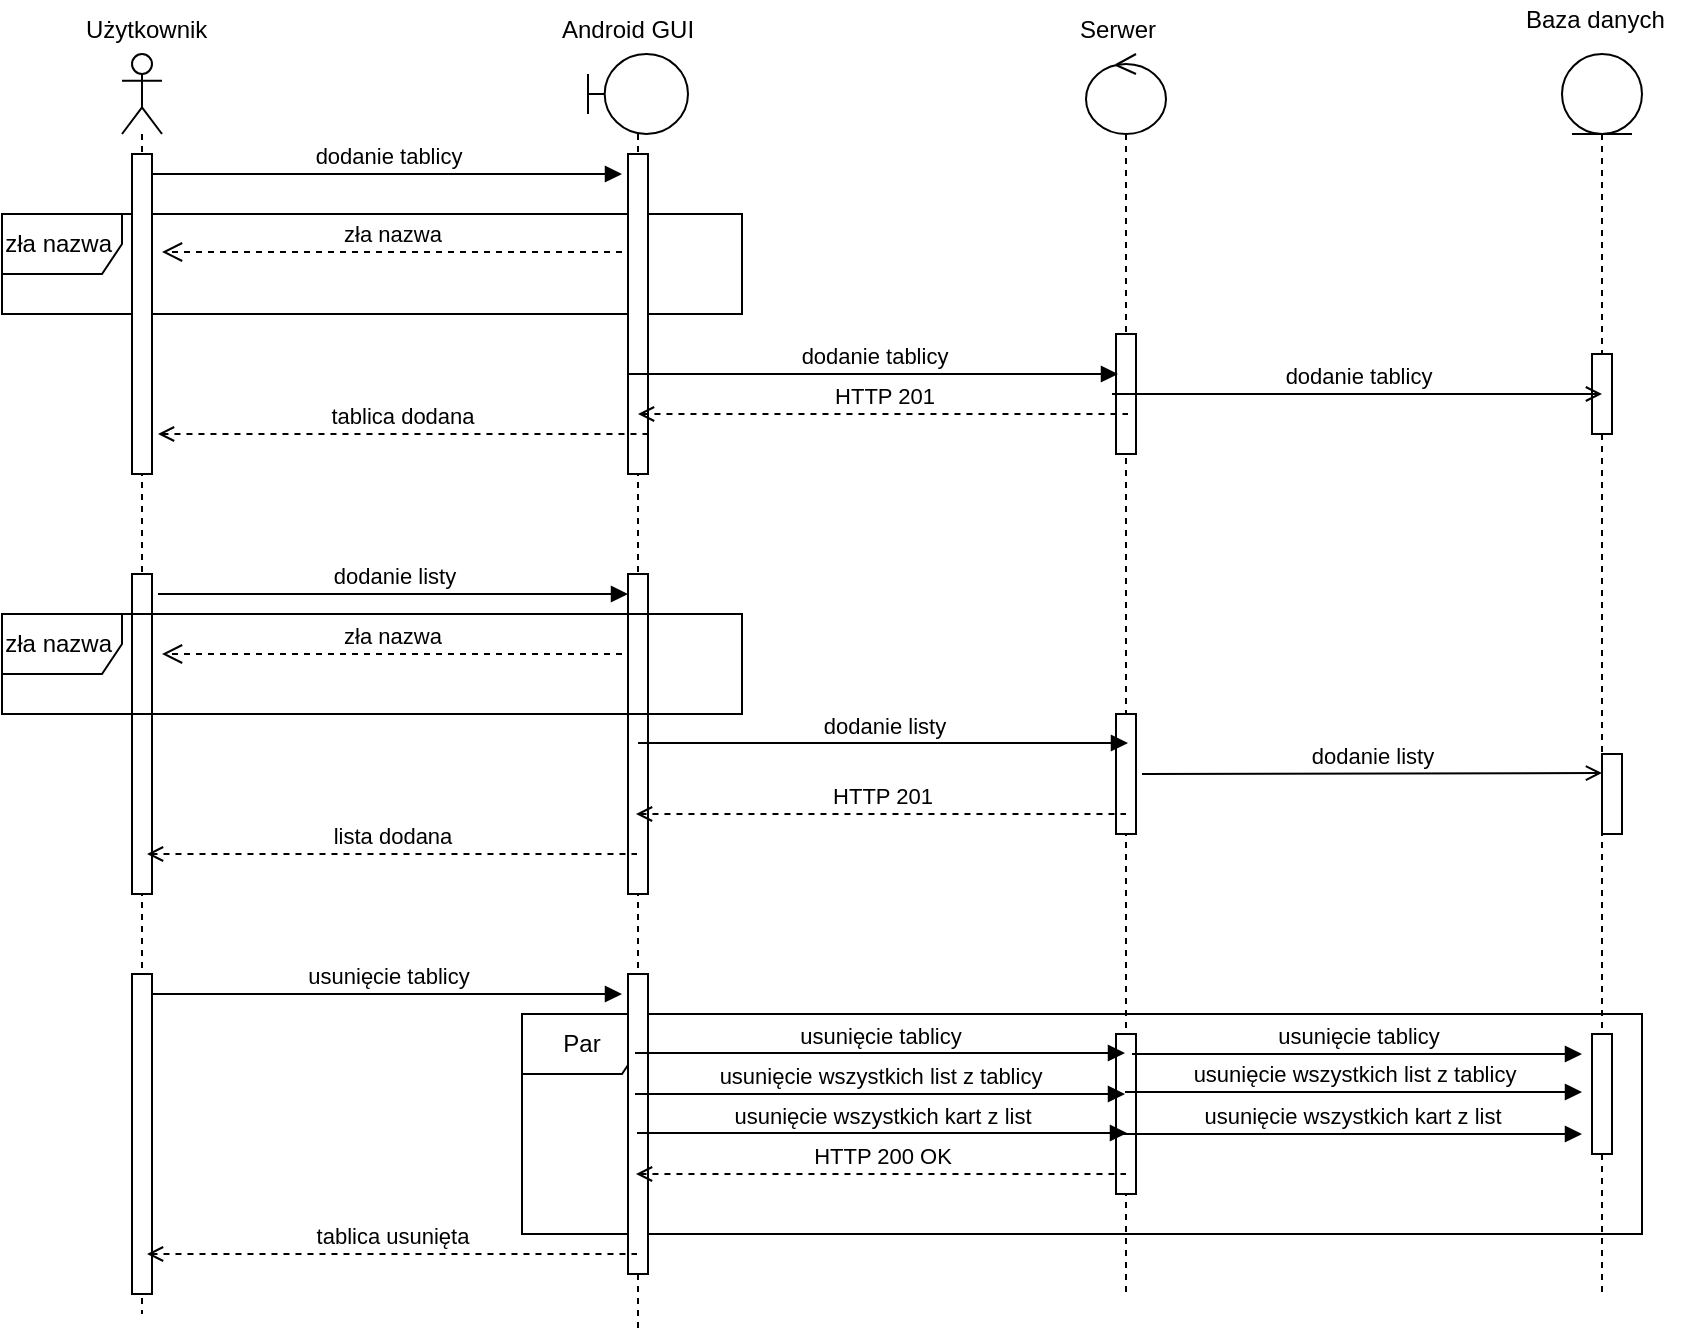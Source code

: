 <mxfile version="10.7.7" type="device"><diagram id="uK8FgmAS4_Y8Bjw2qWZ1" name="Page-1"><mxGraphModel dx="2221" dy="715" grid="1" gridSize="10" guides="1" tooltips="1" connect="1" arrows="1" fold="1" page="1" pageScale="1" pageWidth="827" pageHeight="1169" math="0" shadow="0"><root><mxCell id="0"/><mxCell id="1" parent="0"/><mxCell id="3Lx2FXfXGfdFHKj3tZsL-47" value="Par" style="shape=umlFrame;whiteSpace=wrap;html=1;" vertex="1" parent="1"><mxGeometry x="240" y="520" width="560" height="110" as="geometry"/></mxCell><mxCell id="3Lx2FXfXGfdFHKj3tZsL-23" value="zła nazwa&amp;nbsp;" style="shape=umlFrame;whiteSpace=wrap;html=1;" vertex="1" parent="1"><mxGeometry x="-20" y="120" width="370" height="50" as="geometry"/></mxCell><mxCell id="3Lx2FXfXGfdFHKj3tZsL-2" value="" style="shape=umlLifeline;participant=umlActor;perimeter=lifelinePerimeter;whiteSpace=wrap;html=1;container=1;collapsible=0;recursiveResize=0;verticalAlign=top;spacingTop=36;labelBackgroundColor=#ffffff;outlineConnect=0;" vertex="1" parent="1"><mxGeometry x="40" y="40" width="20" height="630" as="geometry"/></mxCell><mxCell id="3Lx2FXfXGfdFHKj3tZsL-11" value="" style="html=1;points=[];perimeter=orthogonalPerimeter;" vertex="1" parent="3Lx2FXfXGfdFHKj3tZsL-2"><mxGeometry x="5" y="50" width="10" height="160" as="geometry"/></mxCell><mxCell id="3Lx2FXfXGfdFHKj3tZsL-30" value="" style="html=1;points=[];perimeter=orthogonalPerimeter;" vertex="1" parent="3Lx2FXfXGfdFHKj3tZsL-2"><mxGeometry x="5" y="260" width="10" height="160" as="geometry"/></mxCell><mxCell id="3Lx2FXfXGfdFHKj3tZsL-41" value="" style="html=1;points=[];perimeter=orthogonalPerimeter;" vertex="1" parent="3Lx2FXfXGfdFHKj3tZsL-2"><mxGeometry x="5" y="460" width="10" height="160" as="geometry"/></mxCell><mxCell id="3Lx2FXfXGfdFHKj3tZsL-4" value="" style="shape=umlLifeline;participant=umlControl;perimeter=lifelinePerimeter;whiteSpace=wrap;html=1;container=1;collapsible=0;recursiveResize=0;verticalAlign=top;spacingTop=36;labelBackgroundColor=#ffffff;outlineConnect=0;" vertex="1" parent="1"><mxGeometry x="522" y="40" width="40" height="620" as="geometry"/></mxCell><mxCell id="3Lx2FXfXGfdFHKj3tZsL-15" value="" style="html=1;points=[];perimeter=orthogonalPerimeter;" vertex="1" parent="3Lx2FXfXGfdFHKj3tZsL-4"><mxGeometry x="15" y="140" width="10" height="60" as="geometry"/></mxCell><mxCell id="3Lx2FXfXGfdFHKj3tZsL-33" value="" style="html=1;points=[];perimeter=orthogonalPerimeter;" vertex="1" parent="3Lx2FXfXGfdFHKj3tZsL-4"><mxGeometry x="15" y="330" width="10" height="60" as="geometry"/></mxCell><mxCell id="3Lx2FXfXGfdFHKj3tZsL-43" value="" style="html=1;points=[];perimeter=orthogonalPerimeter;" vertex="1" parent="3Lx2FXfXGfdFHKj3tZsL-4"><mxGeometry x="15" y="490" width="10" height="80" as="geometry"/></mxCell><mxCell id="3Lx2FXfXGfdFHKj3tZsL-5" value="" style="shape=umlLifeline;participant=umlBoundary;perimeter=lifelinePerimeter;whiteSpace=wrap;html=1;container=1;collapsible=0;recursiveResize=0;verticalAlign=top;spacingTop=36;labelBackgroundColor=#ffffff;outlineConnect=0;" vertex="1" parent="1"><mxGeometry x="273" y="40" width="50" height="640" as="geometry"/></mxCell><mxCell id="3Lx2FXfXGfdFHKj3tZsL-14" value="" style="html=1;points=[];perimeter=orthogonalPerimeter;" vertex="1" parent="3Lx2FXfXGfdFHKj3tZsL-5"><mxGeometry x="20" y="50" width="10" height="160" as="geometry"/></mxCell><mxCell id="3Lx2FXfXGfdFHKj3tZsL-32" value="" style="html=1;points=[];perimeter=orthogonalPerimeter;" vertex="1" parent="3Lx2FXfXGfdFHKj3tZsL-5"><mxGeometry x="20" y="260" width="10" height="160" as="geometry"/></mxCell><mxCell id="3Lx2FXfXGfdFHKj3tZsL-42" value="" style="html=1;points=[];perimeter=orthogonalPerimeter;" vertex="1" parent="3Lx2FXfXGfdFHKj3tZsL-5"><mxGeometry x="20" y="460" width="10" height="150" as="geometry"/></mxCell><mxCell id="3Lx2FXfXGfdFHKj3tZsL-6" value="" style="shape=umlLifeline;participant=umlEntity;perimeter=lifelinePerimeter;whiteSpace=wrap;html=1;container=1;collapsible=0;recursiveResize=0;verticalAlign=top;spacingTop=36;labelBackgroundColor=#ffffff;outlineConnect=0;" vertex="1" parent="1"><mxGeometry x="760" y="40" width="40" height="620" as="geometry"/></mxCell><mxCell id="3Lx2FXfXGfdFHKj3tZsL-16" value="" style="html=1;points=[];perimeter=orthogonalPerimeter;" vertex="1" parent="3Lx2FXfXGfdFHKj3tZsL-6"><mxGeometry x="15" y="150" width="10" height="40" as="geometry"/></mxCell><mxCell id="3Lx2FXfXGfdFHKj3tZsL-34" value="" style="html=1;points=[];perimeter=orthogonalPerimeter;" vertex="1" parent="3Lx2FXfXGfdFHKj3tZsL-6"><mxGeometry x="20" y="350" width="10" height="40" as="geometry"/></mxCell><mxCell id="3Lx2FXfXGfdFHKj3tZsL-44" value="" style="html=1;points=[];perimeter=orthogonalPerimeter;" vertex="1" parent="3Lx2FXfXGfdFHKj3tZsL-6"><mxGeometry x="15" y="490" width="10" height="60" as="geometry"/></mxCell><mxCell id="3Lx2FXfXGfdFHKj3tZsL-7" value="Użytkownik" style="text;html=1;resizable=0;points=[];autosize=1;align=left;verticalAlign=top;spacingTop=-4;" vertex="1" parent="1"><mxGeometry x="20" y="18" width="80" height="20" as="geometry"/></mxCell><mxCell id="3Lx2FXfXGfdFHKj3tZsL-8" value="Android GUI&lt;br&gt;&lt;br&gt;" style="text;html=1;resizable=0;points=[];autosize=1;align=left;verticalAlign=top;spacingTop=-4;" vertex="1" parent="1"><mxGeometry x="257.5" y="18" width="80" height="30" as="geometry"/></mxCell><mxCell id="3Lx2FXfXGfdFHKj3tZsL-9" value="Serwer&lt;br&gt;" style="text;html=1;resizable=0;points=[];autosize=1;align=left;verticalAlign=top;spacingTop=-4;" vertex="1" parent="1"><mxGeometry x="516.5" y="18" width="50" height="20" as="geometry"/></mxCell><mxCell id="3Lx2FXfXGfdFHKj3tZsL-10" value="Baza danych&lt;br&gt;&lt;br&gt;" style="text;html=1;resizable=0;points=[];autosize=1;align=left;verticalAlign=top;spacingTop=-4;" vertex="1" parent="1"><mxGeometry x="740" y="13" width="80" height="30" as="geometry"/></mxCell><mxCell id="3Lx2FXfXGfdFHKj3tZsL-17" value="dodanie tablicy" style="html=1;verticalAlign=bottom;endArrow=block;" edge="1" parent="1"><mxGeometry width="80" relative="1" as="geometry"><mxPoint x="55" y="100" as="sourcePoint"/><mxPoint x="290" y="100" as="targetPoint"/></mxGeometry></mxCell><mxCell id="3Lx2FXfXGfdFHKj3tZsL-21" value="zła nazwa" style="html=1;verticalAlign=bottom;endArrow=open;dashed=1;endSize=8;" edge="1" parent="1"><mxGeometry relative="1" as="geometry"><mxPoint x="290" y="139" as="sourcePoint"/><mxPoint x="60" y="139" as="targetPoint"/></mxGeometry></mxCell><mxCell id="3Lx2FXfXGfdFHKj3tZsL-24" value="dodanie tablicy" style="html=1;verticalAlign=bottom;endArrow=block;entryX=0.7;entryY=0.018;entryDx=0;entryDy=0;entryPerimeter=0;" edge="1" parent="1"><mxGeometry width="80" relative="1" as="geometry"><mxPoint x="293" y="200" as="sourcePoint"/><mxPoint x="538" y="200" as="targetPoint"/></mxGeometry></mxCell><mxCell id="3Lx2FXfXGfdFHKj3tZsL-25" value="dodanie tablicy" style="html=1;verticalAlign=bottom;endArrow=open;entryX=0.7;entryY=0.018;entryDx=0;entryDy=0;entryPerimeter=0;endFill=0;" edge="1" parent="1"><mxGeometry width="80" relative="1" as="geometry"><mxPoint x="535" y="210" as="sourcePoint"/><mxPoint x="780" y="210" as="targetPoint"/></mxGeometry></mxCell><mxCell id="3Lx2FXfXGfdFHKj3tZsL-26" value="HTTP 201" style="html=1;verticalAlign=bottom;endArrow=none;entryX=0.7;entryY=0.018;entryDx=0;entryDy=0;entryPerimeter=0;endFill=0;startArrow=open;startFill=0;dashed=1;" edge="1" parent="1"><mxGeometry width="80" relative="1" as="geometry"><mxPoint x="298" y="220" as="sourcePoint"/><mxPoint x="543" y="220" as="targetPoint"/></mxGeometry></mxCell><mxCell id="3Lx2FXfXGfdFHKj3tZsL-27" value="tablica dodana&lt;br&gt;" style="html=1;verticalAlign=bottom;endArrow=none;entryX=0.7;entryY=0.018;entryDx=0;entryDy=0;entryPerimeter=0;endFill=0;startArrow=open;startFill=0;dashed=1;" edge="1" parent="1"><mxGeometry x="-0.004" width="80" relative="1" as="geometry"><mxPoint x="58" y="230" as="sourcePoint"/><mxPoint x="303" y="230" as="targetPoint"/><mxPoint as="offset"/></mxGeometry></mxCell><mxCell id="3Lx2FXfXGfdFHKj3tZsL-31" value="dodanie listy" style="html=1;verticalAlign=bottom;endArrow=block;" edge="1" parent="1"><mxGeometry width="80" relative="1" as="geometry"><mxPoint x="58" y="310" as="sourcePoint"/><mxPoint x="293" y="310" as="targetPoint"/></mxGeometry></mxCell><mxCell id="3Lx2FXfXGfdFHKj3tZsL-35" value="zła nazwa&amp;nbsp;" style="shape=umlFrame;whiteSpace=wrap;html=1;" vertex="1" parent="1"><mxGeometry x="-20" y="320" width="370" height="50" as="geometry"/></mxCell><mxCell id="3Lx2FXfXGfdFHKj3tZsL-36" value="zła nazwa" style="html=1;verticalAlign=bottom;endArrow=open;dashed=1;endSize=8;" edge="1" parent="1"><mxGeometry relative="1" as="geometry"><mxPoint x="290" y="340" as="sourcePoint"/><mxPoint x="60" y="340" as="targetPoint"/></mxGeometry></mxCell><mxCell id="3Lx2FXfXGfdFHKj3tZsL-37" value="dodanie listy" style="html=1;verticalAlign=bottom;endArrow=block;entryX=0.7;entryY=0.018;entryDx=0;entryDy=0;entryPerimeter=0;" edge="1" parent="1"><mxGeometry width="80" relative="1" as="geometry"><mxPoint x="298" y="384.5" as="sourcePoint"/><mxPoint x="543" y="384.5" as="targetPoint"/></mxGeometry></mxCell><mxCell id="3Lx2FXfXGfdFHKj3tZsL-38" value="dodanie listy" style="html=1;verticalAlign=bottom;endArrow=open;entryX=0.7;entryY=0.018;entryDx=0;entryDy=0;entryPerimeter=0;endFill=0;" edge="1" parent="1"><mxGeometry width="80" relative="1" as="geometry"><mxPoint x="550" y="400" as="sourcePoint"/><mxPoint x="780" y="399.5" as="targetPoint"/></mxGeometry></mxCell><mxCell id="3Lx2FXfXGfdFHKj3tZsL-39" value="HTTP 201" style="html=1;verticalAlign=bottom;endArrow=none;entryX=0.7;entryY=0.018;entryDx=0;entryDy=0;entryPerimeter=0;endFill=0;startArrow=open;startFill=0;dashed=1;" edge="1" parent="1"><mxGeometry width="80" relative="1" as="geometry"><mxPoint x="297" y="420" as="sourcePoint"/><mxPoint x="542" y="420" as="targetPoint"/></mxGeometry></mxCell><mxCell id="3Lx2FXfXGfdFHKj3tZsL-40" value="lista dodana&lt;br&gt;" style="html=1;verticalAlign=bottom;endArrow=none;entryX=0.7;entryY=0.018;entryDx=0;entryDy=0;entryPerimeter=0;endFill=0;startArrow=open;startFill=0;dashed=1;" edge="1" parent="1"><mxGeometry x="-0.004" width="80" relative="1" as="geometry"><mxPoint x="52.5" y="440" as="sourcePoint"/><mxPoint x="297.5" y="440" as="targetPoint"/><mxPoint as="offset"/></mxGeometry></mxCell><mxCell id="3Lx2FXfXGfdFHKj3tZsL-45" value="usunięcie tablicy" style="html=1;verticalAlign=bottom;endArrow=block;" edge="1" parent="1"><mxGeometry width="80" relative="1" as="geometry"><mxPoint x="55" y="510" as="sourcePoint"/><mxPoint x="290" y="510" as="targetPoint"/></mxGeometry></mxCell><mxCell id="3Lx2FXfXGfdFHKj3tZsL-46" value="usunięcie tablicy" style="html=1;verticalAlign=bottom;endArrow=block;entryX=0.7;entryY=0.018;entryDx=0;entryDy=0;entryPerimeter=0;" edge="1" parent="1"><mxGeometry width="80" relative="1" as="geometry"><mxPoint x="296.5" y="539.5" as="sourcePoint"/><mxPoint x="541.5" y="539.5" as="targetPoint"/></mxGeometry></mxCell><mxCell id="3Lx2FXfXGfdFHKj3tZsL-48" value="usunięcie wszystkich list z tablicy&lt;br&gt;" style="html=1;verticalAlign=bottom;endArrow=block;entryX=0.7;entryY=0.018;entryDx=0;entryDy=0;entryPerimeter=0;" edge="1" parent="1"><mxGeometry width="80" relative="1" as="geometry"><mxPoint x="296.5" y="560" as="sourcePoint"/><mxPoint x="541.5" y="560" as="targetPoint"/></mxGeometry></mxCell><mxCell id="3Lx2FXfXGfdFHKj3tZsL-49" value="usunięcie wszystkich kart z list" style="html=1;verticalAlign=bottom;endArrow=block;entryX=0.7;entryY=0.018;entryDx=0;entryDy=0;entryPerimeter=0;" edge="1" parent="1"><mxGeometry width="80" relative="1" as="geometry"><mxPoint x="297.5" y="579.5" as="sourcePoint"/><mxPoint x="542.5" y="579.5" as="targetPoint"/></mxGeometry></mxCell><mxCell id="3Lx2FXfXGfdFHKj3tZsL-50" value="usunięcie tablicy" style="html=1;verticalAlign=bottom;endArrow=block;" edge="1" parent="1"><mxGeometry width="80" relative="1" as="geometry"><mxPoint x="545" y="540" as="sourcePoint"/><mxPoint x="770" y="540" as="targetPoint"/></mxGeometry></mxCell><mxCell id="3Lx2FXfXGfdFHKj3tZsL-51" value="usunięcie wszystkich list z tablicy&lt;br&gt;" style="html=1;verticalAlign=bottom;endArrow=block;" edge="1" parent="1"><mxGeometry width="80" relative="1" as="geometry"><mxPoint x="541.5" y="559" as="sourcePoint"/><mxPoint x="770" y="559" as="targetPoint"/></mxGeometry></mxCell><mxCell id="3Lx2FXfXGfdFHKj3tZsL-52" value="usunięcie wszystkich kart z list" style="html=1;verticalAlign=bottom;endArrow=block;" edge="1" parent="1"><mxGeometry width="80" relative="1" as="geometry"><mxPoint x="540" y="580" as="sourcePoint"/><mxPoint x="770" y="580" as="targetPoint"/></mxGeometry></mxCell><mxCell id="3Lx2FXfXGfdFHKj3tZsL-53" value="HTTP 200 OK" style="html=1;verticalAlign=bottom;endArrow=none;entryX=0.7;entryY=0.018;entryDx=0;entryDy=0;entryPerimeter=0;endFill=0;startArrow=open;startFill=0;dashed=1;" edge="1" parent="1"><mxGeometry width="80" relative="1" as="geometry"><mxPoint x="297" y="600" as="sourcePoint"/><mxPoint x="542" y="600" as="targetPoint"/></mxGeometry></mxCell><mxCell id="3Lx2FXfXGfdFHKj3tZsL-54" value="tablica usunięta&lt;br&gt;" style="html=1;verticalAlign=bottom;endArrow=none;entryX=0.7;entryY=0.018;entryDx=0;entryDy=0;entryPerimeter=0;endFill=0;startArrow=open;startFill=0;dashed=1;" edge="1" parent="1"><mxGeometry x="-0.004" width="80" relative="1" as="geometry"><mxPoint x="52.5" y="640" as="sourcePoint"/><mxPoint x="297.5" y="640" as="targetPoint"/><mxPoint as="offset"/></mxGeometry></mxCell></root></mxGraphModel></diagram></mxfile>